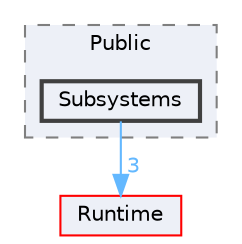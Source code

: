 digraph "Subsystems"
{
 // INTERACTIVE_SVG=YES
 // LATEX_PDF_SIZE
  bgcolor="transparent";
  edge [fontname=Helvetica,fontsize=10,labelfontname=Helvetica,labelfontsize=10];
  node [fontname=Helvetica,fontsize=10,shape=box,height=0.2,width=0.4];
  compound=true
  subgraph clusterdir_1d3db0aa2be17a14b81854880ae10827 {
    graph [ bgcolor="#edf0f7", pencolor="grey50", label="Public", fontname=Helvetica,fontsize=10 style="filled,dashed", URL="dir_1d3db0aa2be17a14b81854880ae10827.html",tooltip=""]
  dir_25f545475408cf39c34a7c05ed3d2840 [label="Subsystems", fillcolor="#edf0f7", color="grey25", style="filled,bold", URL="dir_25f545475408cf39c34a7c05ed3d2840.html",tooltip=""];
  }
  dir_7536b172fbd480bfd146a1b1acd6856b [label="Runtime", fillcolor="#edf0f7", color="red", style="filled", URL="dir_7536b172fbd480bfd146a1b1acd6856b.html",tooltip=""];
  dir_25f545475408cf39c34a7c05ed3d2840->dir_7536b172fbd480bfd146a1b1acd6856b [headlabel="3", labeldistance=1.5 headhref="dir_001147_000984.html" href="dir_001147_000984.html" color="steelblue1" fontcolor="steelblue1"];
}

